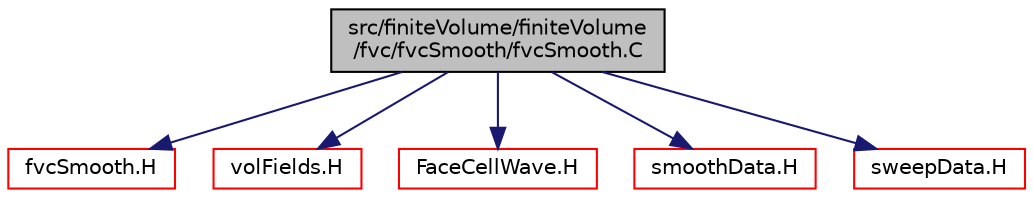 digraph "src/finiteVolume/finiteVolume/fvc/fvcSmooth/fvcSmooth.C"
{
  bgcolor="transparent";
  edge [fontname="Helvetica",fontsize="10",labelfontname="Helvetica",labelfontsize="10"];
  node [fontname="Helvetica",fontsize="10",shape=record];
  Node1 [label="src/finiteVolume/finiteVolume\l/fvc/fvcSmooth/fvcSmooth.C",height=0.2,width=0.4,color="black", fillcolor="grey75", style="filled", fontcolor="black"];
  Node1 -> Node2 [color="midnightblue",fontsize="10",style="solid",fontname="Helvetica"];
  Node2 [label="fvcSmooth.H",height=0.2,width=0.4,color="red",URL="$a05825.html",tooltip="Provides functions smooth spread and sweep which use the FaceCellWave algorithm to smooth and redistr..."];
  Node1 -> Node3 [color="midnightblue",fontsize="10",style="solid",fontname="Helvetica"];
  Node3 [label="volFields.H",height=0.2,width=0.4,color="red",URL="$a05734.html"];
  Node1 -> Node4 [color="midnightblue",fontsize="10",style="solid",fontname="Helvetica"];
  Node4 [label="FaceCellWave.H",height=0.2,width=0.4,color="red",URL="$a07261.html"];
  Node1 -> Node5 [color="midnightblue",fontsize="10",style="solid",fontname="Helvetica"];
  Node5 [label="smoothData.H",height=0.2,width=0.4,color="red",URL="$a05826.html"];
  Node1 -> Node6 [color="midnightblue",fontsize="10",style="solid",fontname="Helvetica"];
  Node6 [label="sweepData.H",height=0.2,width=0.4,color="red",URL="$a05828.html"];
}

